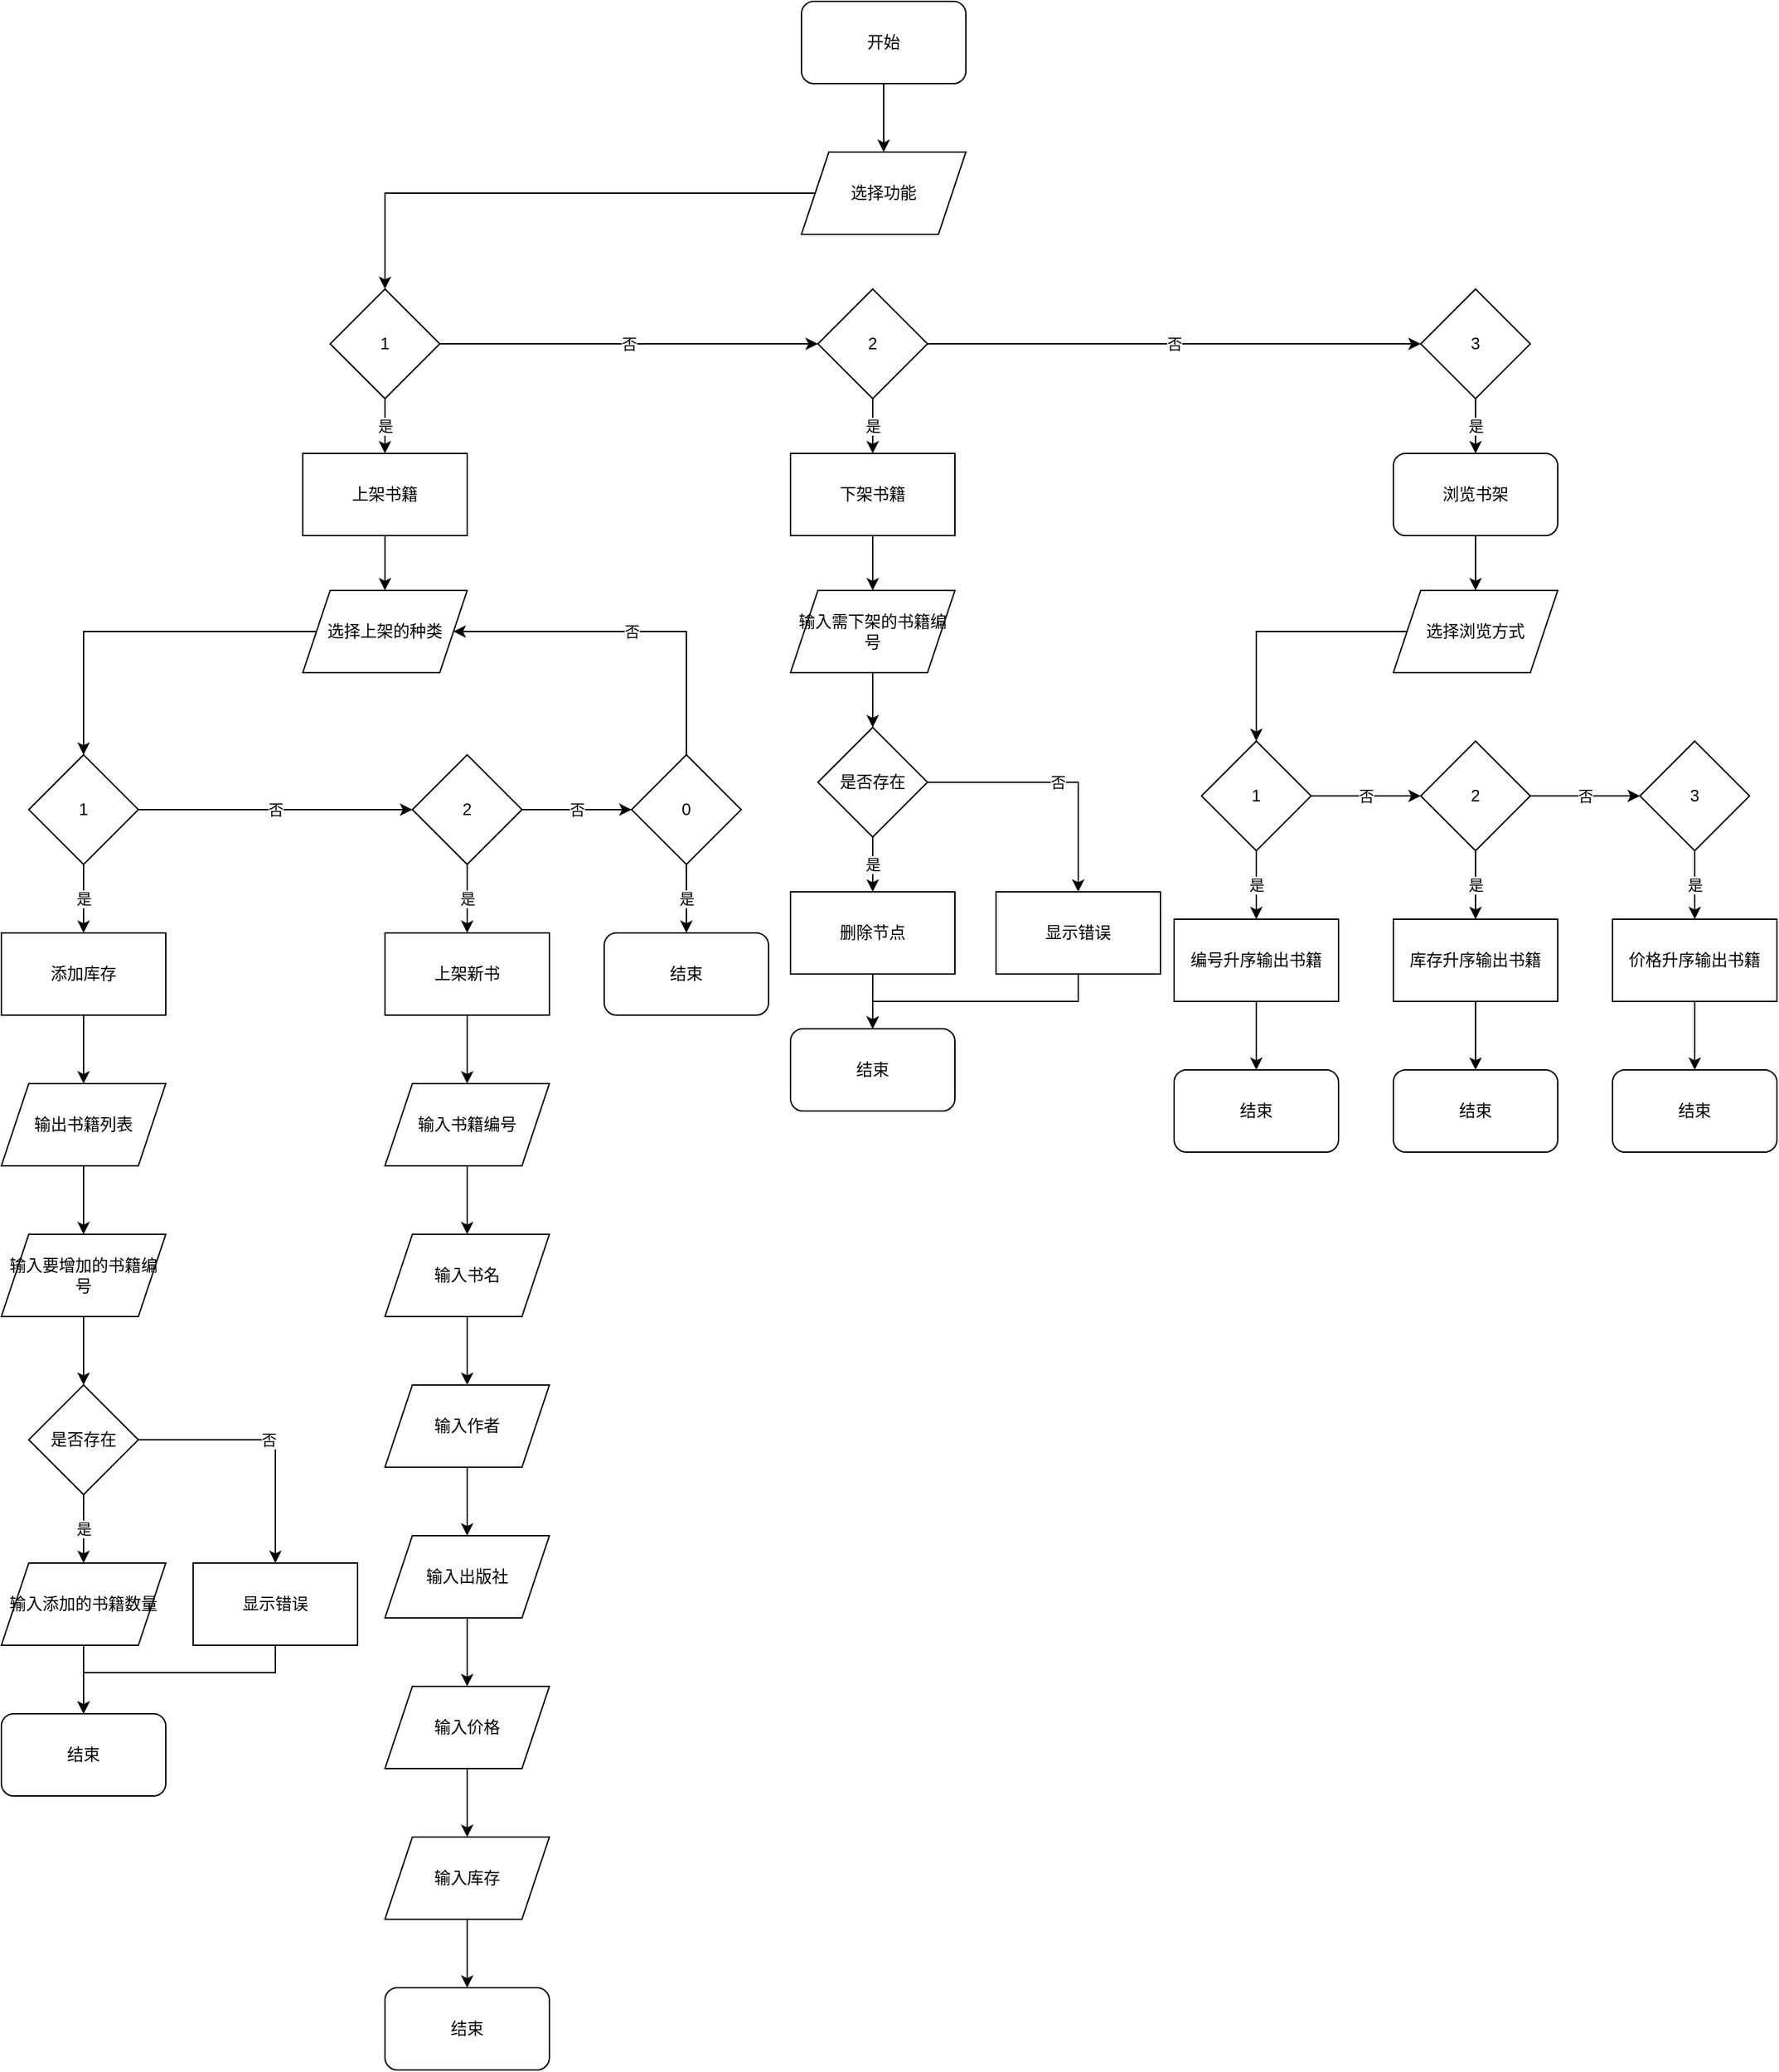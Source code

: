 <mxfile version="21.2.2" type="device">
  <diagram name="第 1 页" id="RjrN5zRB-LELHn4RW4YU">
    <mxGraphModel dx="3814" dy="1971" grid="1" gridSize="10" guides="1" tooltips="1" connect="1" arrows="1" fold="1" page="0" pageScale="1" pageWidth="827" pageHeight="1169" background="none" math="0" shadow="0">
      <root>
        <mxCell id="0" />
        <mxCell id="1" parent="0" />
        <mxCell id="_69ZgAqBwH5O8dFBO66w-3" value="" style="edgeStyle=orthogonalEdgeStyle;rounded=0;orthogonalLoop=1;jettySize=auto;html=1;" edge="1" parent="1" source="_69ZgAqBwH5O8dFBO66w-1" target="_69ZgAqBwH5O8dFBO66w-2">
          <mxGeometry relative="1" as="geometry" />
        </mxCell>
        <mxCell id="_69ZgAqBwH5O8dFBO66w-1" value="开始" style="rounded=1;whiteSpace=wrap;html=1;" vertex="1" parent="1">
          <mxGeometry x="354" y="70" width="120" height="60" as="geometry" />
        </mxCell>
        <mxCell id="_69ZgAqBwH5O8dFBO66w-5" value="" style="edgeStyle=orthogonalEdgeStyle;rounded=0;orthogonalLoop=1;jettySize=auto;html=1;" edge="1" parent="1" source="_69ZgAqBwH5O8dFBO66w-2" target="_69ZgAqBwH5O8dFBO66w-4">
          <mxGeometry relative="1" as="geometry" />
        </mxCell>
        <mxCell id="_69ZgAqBwH5O8dFBO66w-2" value="选择功能" style="shape=parallelogram;perimeter=parallelogramPerimeter;whiteSpace=wrap;html=1;fixedSize=1;rounded=0;" vertex="1" parent="1">
          <mxGeometry x="354" y="180" width="120" height="60" as="geometry" />
        </mxCell>
        <mxCell id="_69ZgAqBwH5O8dFBO66w-7" value="否" style="edgeStyle=orthogonalEdgeStyle;rounded=0;orthogonalLoop=1;jettySize=auto;html=1;" edge="1" parent="1" source="_69ZgAqBwH5O8dFBO66w-4" target="_69ZgAqBwH5O8dFBO66w-6">
          <mxGeometry relative="1" as="geometry" />
        </mxCell>
        <mxCell id="_69ZgAqBwH5O8dFBO66w-11" value="是" style="edgeStyle=orthogonalEdgeStyle;rounded=0;orthogonalLoop=1;jettySize=auto;html=1;" edge="1" parent="1" source="_69ZgAqBwH5O8dFBO66w-4" target="_69ZgAqBwH5O8dFBO66w-10">
          <mxGeometry relative="1" as="geometry" />
        </mxCell>
        <mxCell id="_69ZgAqBwH5O8dFBO66w-4" value="1" style="rhombus;whiteSpace=wrap;html=1;rounded=0;" vertex="1" parent="1">
          <mxGeometry x="10" y="280" width="80" height="80" as="geometry" />
        </mxCell>
        <mxCell id="_69ZgAqBwH5O8dFBO66w-9" value="否" style="edgeStyle=orthogonalEdgeStyle;rounded=0;orthogonalLoop=1;jettySize=auto;html=1;" edge="1" parent="1" source="_69ZgAqBwH5O8dFBO66w-6" target="_69ZgAqBwH5O8dFBO66w-8">
          <mxGeometry relative="1" as="geometry" />
        </mxCell>
        <mxCell id="_69ZgAqBwH5O8dFBO66w-55" value="是" style="edgeStyle=orthogonalEdgeStyle;rounded=0;orthogonalLoop=1;jettySize=auto;html=1;" edge="1" parent="1" source="_69ZgAqBwH5O8dFBO66w-6" target="_69ZgAqBwH5O8dFBO66w-54">
          <mxGeometry relative="1" as="geometry" />
        </mxCell>
        <mxCell id="_69ZgAqBwH5O8dFBO66w-6" value="2" style="rhombus;whiteSpace=wrap;html=1;rounded=0;" vertex="1" parent="1">
          <mxGeometry x="366" y="280" width="80" height="80" as="geometry" />
        </mxCell>
        <mxCell id="_69ZgAqBwH5O8dFBO66w-69" value="是" style="edgeStyle=orthogonalEdgeStyle;rounded=0;orthogonalLoop=1;jettySize=auto;html=1;" edge="1" parent="1" source="_69ZgAqBwH5O8dFBO66w-8" target="_69ZgAqBwH5O8dFBO66w-68">
          <mxGeometry relative="1" as="geometry" />
        </mxCell>
        <mxCell id="_69ZgAqBwH5O8dFBO66w-8" value="3" style="rhombus;whiteSpace=wrap;html=1;rounded=0;" vertex="1" parent="1">
          <mxGeometry x="806" y="280" width="80" height="80" as="geometry" />
        </mxCell>
        <mxCell id="_69ZgAqBwH5O8dFBO66w-13" value="" style="edgeStyle=orthogonalEdgeStyle;rounded=0;orthogonalLoop=1;jettySize=auto;html=1;" edge="1" parent="1" source="_69ZgAqBwH5O8dFBO66w-10" target="_69ZgAqBwH5O8dFBO66w-12">
          <mxGeometry relative="1" as="geometry" />
        </mxCell>
        <mxCell id="_69ZgAqBwH5O8dFBO66w-10" value="上架书籍" style="whiteSpace=wrap;html=1;rounded=0;" vertex="1" parent="1">
          <mxGeometry x="-10" y="400" width="120" height="60" as="geometry" />
        </mxCell>
        <mxCell id="_69ZgAqBwH5O8dFBO66w-15" value="" style="edgeStyle=orthogonalEdgeStyle;rounded=0;orthogonalLoop=1;jettySize=auto;html=1;" edge="1" parent="1" source="_69ZgAqBwH5O8dFBO66w-12" target="_69ZgAqBwH5O8dFBO66w-14">
          <mxGeometry relative="1" as="geometry" />
        </mxCell>
        <mxCell id="_69ZgAqBwH5O8dFBO66w-12" value="选择上架的种类" style="shape=parallelogram;perimeter=parallelogramPerimeter;whiteSpace=wrap;html=1;fixedSize=1;" vertex="1" parent="1">
          <mxGeometry x="-10" y="500" width="120" height="60" as="geometry" />
        </mxCell>
        <mxCell id="_69ZgAqBwH5O8dFBO66w-17" value="否" style="edgeStyle=orthogonalEdgeStyle;rounded=0;orthogonalLoop=1;jettySize=auto;html=1;" edge="1" parent="1" source="_69ZgAqBwH5O8dFBO66w-14" target="_69ZgAqBwH5O8dFBO66w-16">
          <mxGeometry relative="1" as="geometry" />
        </mxCell>
        <mxCell id="_69ZgAqBwH5O8dFBO66w-21" value="是" style="edgeStyle=orthogonalEdgeStyle;rounded=0;orthogonalLoop=1;jettySize=auto;html=1;" edge="1" parent="1" source="_69ZgAqBwH5O8dFBO66w-14" target="_69ZgAqBwH5O8dFBO66w-20">
          <mxGeometry relative="1" as="geometry" />
        </mxCell>
        <mxCell id="_69ZgAqBwH5O8dFBO66w-14" value="1" style="rhombus;whiteSpace=wrap;html=1;" vertex="1" parent="1">
          <mxGeometry x="-210" y="620" width="80" height="80" as="geometry" />
        </mxCell>
        <mxCell id="_69ZgAqBwH5O8dFBO66w-19" value="否" style="edgeStyle=orthogonalEdgeStyle;rounded=0;orthogonalLoop=1;jettySize=auto;html=1;" edge="1" parent="1" source="_69ZgAqBwH5O8dFBO66w-16" target="_69ZgAqBwH5O8dFBO66w-18">
          <mxGeometry relative="1" as="geometry" />
        </mxCell>
        <mxCell id="_69ZgAqBwH5O8dFBO66w-36" value="是" style="edgeStyle=orthogonalEdgeStyle;rounded=0;orthogonalLoop=1;jettySize=auto;html=1;" edge="1" parent="1" source="_69ZgAqBwH5O8dFBO66w-16" target="_69ZgAqBwH5O8dFBO66w-35">
          <mxGeometry relative="1" as="geometry" />
        </mxCell>
        <mxCell id="_69ZgAqBwH5O8dFBO66w-16" value="2" style="rhombus;whiteSpace=wrap;html=1;" vertex="1" parent="1">
          <mxGeometry x="70" y="620" width="80" height="80" as="geometry" />
        </mxCell>
        <mxCell id="_69ZgAqBwH5O8dFBO66w-51" value="否" style="edgeStyle=orthogonalEdgeStyle;rounded=0;orthogonalLoop=1;jettySize=auto;html=1;" edge="1" parent="1" source="_69ZgAqBwH5O8dFBO66w-18" target="_69ZgAqBwH5O8dFBO66w-12">
          <mxGeometry relative="1" as="geometry">
            <Array as="points">
              <mxPoint x="270" y="530" />
            </Array>
          </mxGeometry>
        </mxCell>
        <mxCell id="_69ZgAqBwH5O8dFBO66w-53" value="是" style="edgeStyle=orthogonalEdgeStyle;rounded=0;orthogonalLoop=1;jettySize=auto;html=1;" edge="1" parent="1" source="_69ZgAqBwH5O8dFBO66w-18" target="_69ZgAqBwH5O8dFBO66w-52">
          <mxGeometry relative="1" as="geometry" />
        </mxCell>
        <mxCell id="_69ZgAqBwH5O8dFBO66w-18" value="0" style="rhombus;whiteSpace=wrap;html=1;" vertex="1" parent="1">
          <mxGeometry x="230" y="620" width="80" height="80" as="geometry" />
        </mxCell>
        <mxCell id="_69ZgAqBwH5O8dFBO66w-23" value="" style="edgeStyle=orthogonalEdgeStyle;rounded=0;orthogonalLoop=1;jettySize=auto;html=1;" edge="1" parent="1" source="_69ZgAqBwH5O8dFBO66w-20" target="_69ZgAqBwH5O8dFBO66w-22">
          <mxGeometry relative="1" as="geometry" />
        </mxCell>
        <mxCell id="_69ZgAqBwH5O8dFBO66w-20" value="添加库存" style="whiteSpace=wrap;html=1;" vertex="1" parent="1">
          <mxGeometry x="-230" y="750" width="120" height="60" as="geometry" />
        </mxCell>
        <mxCell id="_69ZgAqBwH5O8dFBO66w-25" value="" style="edgeStyle=orthogonalEdgeStyle;rounded=0;orthogonalLoop=1;jettySize=auto;html=1;" edge="1" parent="1" source="_69ZgAqBwH5O8dFBO66w-22" target="_69ZgAqBwH5O8dFBO66w-24">
          <mxGeometry relative="1" as="geometry" />
        </mxCell>
        <mxCell id="_69ZgAqBwH5O8dFBO66w-22" value="输出书籍列表" style="shape=parallelogram;perimeter=parallelogramPerimeter;whiteSpace=wrap;html=1;fixedSize=1;" vertex="1" parent="1">
          <mxGeometry x="-230" y="860" width="120" height="60" as="geometry" />
        </mxCell>
        <mxCell id="_69ZgAqBwH5O8dFBO66w-27" value="" style="edgeStyle=orthogonalEdgeStyle;rounded=0;orthogonalLoop=1;jettySize=auto;html=1;" edge="1" parent="1" source="_69ZgAqBwH5O8dFBO66w-24" target="_69ZgAqBwH5O8dFBO66w-26">
          <mxGeometry relative="1" as="geometry" />
        </mxCell>
        <mxCell id="_69ZgAqBwH5O8dFBO66w-24" value="输入要增加的书籍编号" style="shape=parallelogram;perimeter=parallelogramPerimeter;whiteSpace=wrap;html=1;fixedSize=1;" vertex="1" parent="1">
          <mxGeometry x="-230" y="970" width="120" height="60" as="geometry" />
        </mxCell>
        <mxCell id="_69ZgAqBwH5O8dFBO66w-29" value="是" style="edgeStyle=orthogonalEdgeStyle;rounded=0;orthogonalLoop=1;jettySize=auto;html=1;" edge="1" parent="1" source="_69ZgAqBwH5O8dFBO66w-26" target="_69ZgAqBwH5O8dFBO66w-28">
          <mxGeometry relative="1" as="geometry" />
        </mxCell>
        <mxCell id="_69ZgAqBwH5O8dFBO66w-33" value="否" style="edgeStyle=orthogonalEdgeStyle;rounded=0;orthogonalLoop=1;jettySize=auto;html=1;" edge="1" parent="1" source="_69ZgAqBwH5O8dFBO66w-26" target="_69ZgAqBwH5O8dFBO66w-32">
          <mxGeometry relative="1" as="geometry" />
        </mxCell>
        <mxCell id="_69ZgAqBwH5O8dFBO66w-26" value="是否存在" style="rhombus;whiteSpace=wrap;html=1;" vertex="1" parent="1">
          <mxGeometry x="-210" y="1080" width="80" height="80" as="geometry" />
        </mxCell>
        <mxCell id="_69ZgAqBwH5O8dFBO66w-31" value="" style="edgeStyle=orthogonalEdgeStyle;rounded=0;orthogonalLoop=1;jettySize=auto;html=1;" edge="1" parent="1" source="_69ZgAqBwH5O8dFBO66w-28" target="_69ZgAqBwH5O8dFBO66w-30">
          <mxGeometry relative="1" as="geometry" />
        </mxCell>
        <mxCell id="_69ZgAqBwH5O8dFBO66w-28" value="输入添加的书籍数量" style="shape=parallelogram;perimeter=parallelogramPerimeter;whiteSpace=wrap;html=1;fixedSize=1;" vertex="1" parent="1">
          <mxGeometry x="-230" y="1210" width="120" height="60" as="geometry" />
        </mxCell>
        <mxCell id="_69ZgAqBwH5O8dFBO66w-30" value="结束" style="rounded=1;whiteSpace=wrap;html=1;" vertex="1" parent="1">
          <mxGeometry x="-230" y="1320" width="120" height="60" as="geometry" />
        </mxCell>
        <mxCell id="_69ZgAqBwH5O8dFBO66w-34" style="edgeStyle=orthogonalEdgeStyle;rounded=0;orthogonalLoop=1;jettySize=auto;html=1;" edge="1" parent="1" source="_69ZgAqBwH5O8dFBO66w-32" target="_69ZgAqBwH5O8dFBO66w-30">
          <mxGeometry relative="1" as="geometry">
            <Array as="points">
              <mxPoint x="-30" y="1290" />
              <mxPoint x="-170" y="1290" />
            </Array>
          </mxGeometry>
        </mxCell>
        <mxCell id="_69ZgAqBwH5O8dFBO66w-32" value="显示错误" style="whiteSpace=wrap;html=1;" vertex="1" parent="1">
          <mxGeometry x="-90" y="1210" width="120" height="60" as="geometry" />
        </mxCell>
        <mxCell id="_69ZgAqBwH5O8dFBO66w-38" value="" style="edgeStyle=orthogonalEdgeStyle;rounded=0;orthogonalLoop=1;jettySize=auto;html=1;" edge="1" parent="1" source="_69ZgAqBwH5O8dFBO66w-35" target="_69ZgAqBwH5O8dFBO66w-37">
          <mxGeometry relative="1" as="geometry" />
        </mxCell>
        <mxCell id="_69ZgAqBwH5O8dFBO66w-35" value="上架新书" style="whiteSpace=wrap;html=1;" vertex="1" parent="1">
          <mxGeometry x="50" y="750" width="120" height="60" as="geometry" />
        </mxCell>
        <mxCell id="_69ZgAqBwH5O8dFBO66w-40" value="" style="edgeStyle=orthogonalEdgeStyle;rounded=0;orthogonalLoop=1;jettySize=auto;html=1;" edge="1" parent="1" source="_69ZgAqBwH5O8dFBO66w-37" target="_69ZgAqBwH5O8dFBO66w-39">
          <mxGeometry relative="1" as="geometry" />
        </mxCell>
        <mxCell id="_69ZgAqBwH5O8dFBO66w-37" value="输入书籍编号" style="shape=parallelogram;perimeter=parallelogramPerimeter;whiteSpace=wrap;html=1;fixedSize=1;" vertex="1" parent="1">
          <mxGeometry x="50" y="860" width="120" height="60" as="geometry" />
        </mxCell>
        <mxCell id="_69ZgAqBwH5O8dFBO66w-42" value="" style="edgeStyle=orthogonalEdgeStyle;rounded=0;orthogonalLoop=1;jettySize=auto;html=1;" edge="1" parent="1" source="_69ZgAqBwH5O8dFBO66w-39" target="_69ZgAqBwH5O8dFBO66w-41">
          <mxGeometry relative="1" as="geometry" />
        </mxCell>
        <mxCell id="_69ZgAqBwH5O8dFBO66w-39" value="输入书名" style="shape=parallelogram;perimeter=parallelogramPerimeter;whiteSpace=wrap;html=1;fixedSize=1;" vertex="1" parent="1">
          <mxGeometry x="50" y="970" width="120" height="60" as="geometry" />
        </mxCell>
        <mxCell id="_69ZgAqBwH5O8dFBO66w-44" value="" style="edgeStyle=orthogonalEdgeStyle;rounded=0;orthogonalLoop=1;jettySize=auto;html=1;" edge="1" parent="1" source="_69ZgAqBwH5O8dFBO66w-41" target="_69ZgAqBwH5O8dFBO66w-43">
          <mxGeometry relative="1" as="geometry" />
        </mxCell>
        <mxCell id="_69ZgAqBwH5O8dFBO66w-41" value="输入作者" style="shape=parallelogram;perimeter=parallelogramPerimeter;whiteSpace=wrap;html=1;fixedSize=1;" vertex="1" parent="1">
          <mxGeometry x="50" y="1080" width="120" height="60" as="geometry" />
        </mxCell>
        <mxCell id="_69ZgAqBwH5O8dFBO66w-46" value="" style="edgeStyle=orthogonalEdgeStyle;rounded=0;orthogonalLoop=1;jettySize=auto;html=1;" edge="1" parent="1" source="_69ZgAqBwH5O8dFBO66w-43" target="_69ZgAqBwH5O8dFBO66w-45">
          <mxGeometry relative="1" as="geometry" />
        </mxCell>
        <mxCell id="_69ZgAqBwH5O8dFBO66w-43" value="输入出版社" style="shape=parallelogram;perimeter=parallelogramPerimeter;whiteSpace=wrap;html=1;fixedSize=1;" vertex="1" parent="1">
          <mxGeometry x="50" y="1190" width="120" height="60" as="geometry" />
        </mxCell>
        <mxCell id="_69ZgAqBwH5O8dFBO66w-48" value="" style="edgeStyle=orthogonalEdgeStyle;rounded=0;orthogonalLoop=1;jettySize=auto;html=1;" edge="1" parent="1" source="_69ZgAqBwH5O8dFBO66w-45" target="_69ZgAqBwH5O8dFBO66w-47">
          <mxGeometry relative="1" as="geometry" />
        </mxCell>
        <mxCell id="_69ZgAqBwH5O8dFBO66w-45" value="输入价格" style="shape=parallelogram;perimeter=parallelogramPerimeter;whiteSpace=wrap;html=1;fixedSize=1;" vertex="1" parent="1">
          <mxGeometry x="50" y="1300" width="120" height="60" as="geometry" />
        </mxCell>
        <mxCell id="_69ZgAqBwH5O8dFBO66w-50" value="" style="edgeStyle=orthogonalEdgeStyle;rounded=0;orthogonalLoop=1;jettySize=auto;html=1;" edge="1" parent="1" source="_69ZgAqBwH5O8dFBO66w-47" target="_69ZgAqBwH5O8dFBO66w-49">
          <mxGeometry relative="1" as="geometry" />
        </mxCell>
        <mxCell id="_69ZgAqBwH5O8dFBO66w-47" value="输入库存" style="shape=parallelogram;perimeter=parallelogramPerimeter;whiteSpace=wrap;html=1;fixedSize=1;" vertex="1" parent="1">
          <mxGeometry x="50" y="1410" width="120" height="60" as="geometry" />
        </mxCell>
        <mxCell id="_69ZgAqBwH5O8dFBO66w-49" value="结束" style="rounded=1;whiteSpace=wrap;html=1;" vertex="1" parent="1">
          <mxGeometry x="50" y="1520" width="120" height="60" as="geometry" />
        </mxCell>
        <mxCell id="_69ZgAqBwH5O8dFBO66w-52" value="结束" style="rounded=1;whiteSpace=wrap;html=1;" vertex="1" parent="1">
          <mxGeometry x="210" y="750" width="120" height="60" as="geometry" />
        </mxCell>
        <mxCell id="_69ZgAqBwH5O8dFBO66w-57" value="" style="edgeStyle=orthogonalEdgeStyle;rounded=0;orthogonalLoop=1;jettySize=auto;html=1;" edge="1" parent="1" source="_69ZgAqBwH5O8dFBO66w-54" target="_69ZgAqBwH5O8dFBO66w-56">
          <mxGeometry relative="1" as="geometry" />
        </mxCell>
        <mxCell id="_69ZgAqBwH5O8dFBO66w-54" value="下架书籍" style="rounded=0;whiteSpace=wrap;html=1;" vertex="1" parent="1">
          <mxGeometry x="346" y="400" width="120" height="60" as="geometry" />
        </mxCell>
        <mxCell id="_69ZgAqBwH5O8dFBO66w-59" value="" style="edgeStyle=orthogonalEdgeStyle;rounded=0;orthogonalLoop=1;jettySize=auto;html=1;" edge="1" parent="1" source="_69ZgAqBwH5O8dFBO66w-56" target="_69ZgAqBwH5O8dFBO66w-58">
          <mxGeometry relative="1" as="geometry" />
        </mxCell>
        <mxCell id="_69ZgAqBwH5O8dFBO66w-56" value="输入需下架的书籍编号" style="shape=parallelogram;perimeter=parallelogramPerimeter;whiteSpace=wrap;html=1;fixedSize=1;rounded=0;" vertex="1" parent="1">
          <mxGeometry x="346" y="500" width="120" height="60" as="geometry" />
        </mxCell>
        <mxCell id="_69ZgAqBwH5O8dFBO66w-61" value="是" style="edgeStyle=orthogonalEdgeStyle;rounded=0;orthogonalLoop=1;jettySize=auto;html=1;" edge="1" parent="1" source="_69ZgAqBwH5O8dFBO66w-58" target="_69ZgAqBwH5O8dFBO66w-60">
          <mxGeometry relative="1" as="geometry" />
        </mxCell>
        <mxCell id="_69ZgAqBwH5O8dFBO66w-66" value="否" style="edgeStyle=orthogonalEdgeStyle;rounded=0;orthogonalLoop=1;jettySize=auto;html=1;" edge="1" parent="1" source="_69ZgAqBwH5O8dFBO66w-58" target="_69ZgAqBwH5O8dFBO66w-65">
          <mxGeometry relative="1" as="geometry" />
        </mxCell>
        <mxCell id="_69ZgAqBwH5O8dFBO66w-58" value="是否存在" style="rhombus;whiteSpace=wrap;html=1;rounded=0;" vertex="1" parent="1">
          <mxGeometry x="366" y="600" width="80" height="80" as="geometry" />
        </mxCell>
        <mxCell id="_69ZgAqBwH5O8dFBO66w-63" value="" style="edgeStyle=orthogonalEdgeStyle;rounded=0;orthogonalLoop=1;jettySize=auto;html=1;" edge="1" parent="1" source="_69ZgAqBwH5O8dFBO66w-60" target="_69ZgAqBwH5O8dFBO66w-62">
          <mxGeometry relative="1" as="geometry" />
        </mxCell>
        <mxCell id="_69ZgAqBwH5O8dFBO66w-60" value="删除节点" style="whiteSpace=wrap;html=1;rounded=0;" vertex="1" parent="1">
          <mxGeometry x="346" y="720" width="120" height="60" as="geometry" />
        </mxCell>
        <mxCell id="_69ZgAqBwH5O8dFBO66w-62" value="结束" style="rounded=1;whiteSpace=wrap;html=1;" vertex="1" parent="1">
          <mxGeometry x="346" y="820" width="120" height="60" as="geometry" />
        </mxCell>
        <mxCell id="_69ZgAqBwH5O8dFBO66w-67" style="edgeStyle=orthogonalEdgeStyle;rounded=0;orthogonalLoop=1;jettySize=auto;html=1;" edge="1" parent="1" source="_69ZgAqBwH5O8dFBO66w-65" target="_69ZgAqBwH5O8dFBO66w-62">
          <mxGeometry relative="1" as="geometry">
            <Array as="points">
              <mxPoint x="556" y="800" />
              <mxPoint x="406" y="800" />
            </Array>
          </mxGeometry>
        </mxCell>
        <mxCell id="_69ZgAqBwH5O8dFBO66w-65" value="显示错误" style="whiteSpace=wrap;html=1;rounded=0;" vertex="1" parent="1">
          <mxGeometry x="496" y="720" width="120" height="60" as="geometry" />
        </mxCell>
        <mxCell id="_69ZgAqBwH5O8dFBO66w-71" value="" style="edgeStyle=orthogonalEdgeStyle;rounded=0;orthogonalLoop=1;jettySize=auto;html=1;" edge="1" parent="1" source="_69ZgAqBwH5O8dFBO66w-68" target="_69ZgAqBwH5O8dFBO66w-70">
          <mxGeometry relative="1" as="geometry" />
        </mxCell>
        <mxCell id="_69ZgAqBwH5O8dFBO66w-68" value="浏览书架" style="rounded=1;whiteSpace=wrap;html=1;" vertex="1" parent="1">
          <mxGeometry x="786" y="400" width="120" height="60" as="geometry" />
        </mxCell>
        <mxCell id="_69ZgAqBwH5O8dFBO66w-73" value="" style="edgeStyle=orthogonalEdgeStyle;rounded=0;orthogonalLoop=1;jettySize=auto;html=1;" edge="1" parent="1" source="_69ZgAqBwH5O8dFBO66w-70" target="_69ZgAqBwH5O8dFBO66w-72">
          <mxGeometry relative="1" as="geometry" />
        </mxCell>
        <mxCell id="_69ZgAqBwH5O8dFBO66w-70" value="选择浏览方式" style="shape=parallelogram;perimeter=parallelogramPerimeter;whiteSpace=wrap;html=1;fixedSize=1;" vertex="1" parent="1">
          <mxGeometry x="786" y="500" width="120" height="60" as="geometry" />
        </mxCell>
        <mxCell id="_69ZgAqBwH5O8dFBO66w-75" value="否" style="edgeStyle=orthogonalEdgeStyle;rounded=0;orthogonalLoop=1;jettySize=auto;html=1;" edge="1" parent="1" source="_69ZgAqBwH5O8dFBO66w-72" target="_69ZgAqBwH5O8dFBO66w-74">
          <mxGeometry relative="1" as="geometry" />
        </mxCell>
        <mxCell id="_69ZgAqBwH5O8dFBO66w-79" value="是" style="edgeStyle=orthogonalEdgeStyle;rounded=0;orthogonalLoop=1;jettySize=auto;html=1;" edge="1" parent="1" source="_69ZgAqBwH5O8dFBO66w-72" target="_69ZgAqBwH5O8dFBO66w-78">
          <mxGeometry relative="1" as="geometry" />
        </mxCell>
        <mxCell id="_69ZgAqBwH5O8dFBO66w-72" value="1" style="rhombus;whiteSpace=wrap;html=1;" vertex="1" parent="1">
          <mxGeometry x="646" y="610" width="80" height="80" as="geometry" />
        </mxCell>
        <mxCell id="_69ZgAqBwH5O8dFBO66w-77" value="否" style="edgeStyle=orthogonalEdgeStyle;rounded=0;orthogonalLoop=1;jettySize=auto;html=1;" edge="1" parent="1" source="_69ZgAqBwH5O8dFBO66w-74" target="_69ZgAqBwH5O8dFBO66w-76">
          <mxGeometry relative="1" as="geometry" />
        </mxCell>
        <mxCell id="_69ZgAqBwH5O8dFBO66w-83" value="是" style="edgeStyle=orthogonalEdgeStyle;rounded=0;orthogonalLoop=1;jettySize=auto;html=1;" edge="1" parent="1" source="_69ZgAqBwH5O8dFBO66w-74" target="_69ZgAqBwH5O8dFBO66w-82">
          <mxGeometry relative="1" as="geometry" />
        </mxCell>
        <mxCell id="_69ZgAqBwH5O8dFBO66w-74" value="2" style="rhombus;whiteSpace=wrap;html=1;" vertex="1" parent="1">
          <mxGeometry x="806" y="610" width="80" height="80" as="geometry" />
        </mxCell>
        <mxCell id="_69ZgAqBwH5O8dFBO66w-87" value="是" style="edgeStyle=orthogonalEdgeStyle;rounded=0;orthogonalLoop=1;jettySize=auto;html=1;" edge="1" parent="1" source="_69ZgAqBwH5O8dFBO66w-76" target="_69ZgAqBwH5O8dFBO66w-86">
          <mxGeometry relative="1" as="geometry" />
        </mxCell>
        <mxCell id="_69ZgAqBwH5O8dFBO66w-76" value="3" style="rhombus;whiteSpace=wrap;html=1;" vertex="1" parent="1">
          <mxGeometry x="966" y="610" width="80" height="80" as="geometry" />
        </mxCell>
        <mxCell id="_69ZgAqBwH5O8dFBO66w-81" value="" style="edgeStyle=orthogonalEdgeStyle;rounded=0;orthogonalLoop=1;jettySize=auto;html=1;" edge="1" parent="1" source="_69ZgAqBwH5O8dFBO66w-78" target="_69ZgAqBwH5O8dFBO66w-80">
          <mxGeometry relative="1" as="geometry" />
        </mxCell>
        <mxCell id="_69ZgAqBwH5O8dFBO66w-78" value="编号升序输出书籍" style="whiteSpace=wrap;html=1;" vertex="1" parent="1">
          <mxGeometry x="626" y="740" width="120" height="60" as="geometry" />
        </mxCell>
        <mxCell id="_69ZgAqBwH5O8dFBO66w-80" value="结束" style="rounded=1;whiteSpace=wrap;html=1;" vertex="1" parent="1">
          <mxGeometry x="626" y="850" width="120" height="60" as="geometry" />
        </mxCell>
        <mxCell id="_69ZgAqBwH5O8dFBO66w-85" value="" style="edgeStyle=orthogonalEdgeStyle;rounded=0;orthogonalLoop=1;jettySize=auto;html=1;" edge="1" parent="1" source="_69ZgAqBwH5O8dFBO66w-82" target="_69ZgAqBwH5O8dFBO66w-84">
          <mxGeometry relative="1" as="geometry" />
        </mxCell>
        <mxCell id="_69ZgAqBwH5O8dFBO66w-82" value="库存升序输出书籍" style="whiteSpace=wrap;html=1;" vertex="1" parent="1">
          <mxGeometry x="786" y="740" width="120" height="60" as="geometry" />
        </mxCell>
        <mxCell id="_69ZgAqBwH5O8dFBO66w-84" value="结束" style="rounded=1;whiteSpace=wrap;html=1;" vertex="1" parent="1">
          <mxGeometry x="786" y="850" width="120" height="60" as="geometry" />
        </mxCell>
        <mxCell id="_69ZgAqBwH5O8dFBO66w-89" value="" style="edgeStyle=orthogonalEdgeStyle;rounded=0;orthogonalLoop=1;jettySize=auto;html=1;" edge="1" parent="1" source="_69ZgAqBwH5O8dFBO66w-86" target="_69ZgAqBwH5O8dFBO66w-88">
          <mxGeometry relative="1" as="geometry" />
        </mxCell>
        <mxCell id="_69ZgAqBwH5O8dFBO66w-86" value="价格升序输出书籍" style="whiteSpace=wrap;html=1;" vertex="1" parent="1">
          <mxGeometry x="946" y="740" width="120" height="60" as="geometry" />
        </mxCell>
        <mxCell id="_69ZgAqBwH5O8dFBO66w-88" value="结束" style="rounded=1;whiteSpace=wrap;html=1;" vertex="1" parent="1">
          <mxGeometry x="946" y="850" width="120" height="60" as="geometry" />
        </mxCell>
      </root>
    </mxGraphModel>
  </diagram>
</mxfile>
